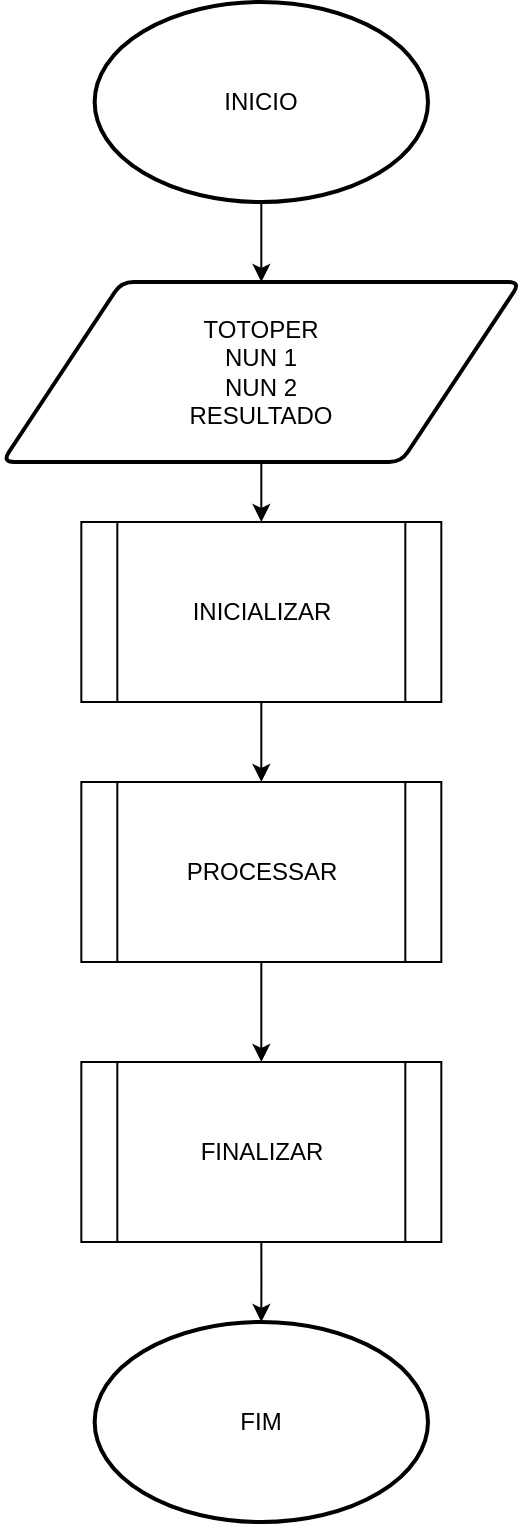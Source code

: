 <mxfile version="26.0.5" pages="4">
  <diagram name="INICIO" id="ijIxammTqOi96zBjeikI">
    <mxGraphModel dx="1467" dy="723" grid="1" gridSize="10" guides="1" tooltips="1" connect="1" arrows="1" fold="1" page="1" pageScale="1" pageWidth="827" pageHeight="1169" math="0" shadow="0">
      <root>
        <mxCell id="0" />
        <mxCell id="1" parent="0" />
        <mxCell id="c9dom3dKQo1metbrDHEO-7" style="edgeStyle=orthogonalEdgeStyle;rounded=0;orthogonalLoop=1;jettySize=auto;html=1;exitX=0.5;exitY=1;exitDx=0;exitDy=0;exitPerimeter=0;entryX=0.5;entryY=0;entryDx=0;entryDy=0;" edge="1" parent="1" source="c9dom3dKQo1metbrDHEO-1" target="c9dom3dKQo1metbrDHEO-3">
          <mxGeometry relative="1" as="geometry" />
        </mxCell>
        <mxCell id="c9dom3dKQo1metbrDHEO-1" value="INICIO" style="strokeWidth=2;html=1;shape=mxgraph.flowchart.start_1;whiteSpace=wrap;" vertex="1" parent="1">
          <mxGeometry x="347.33" y="27" width="166.66" height="100" as="geometry" />
        </mxCell>
        <mxCell id="c9dom3dKQo1metbrDHEO-2" value="FIM" style="strokeWidth=2;html=1;shape=mxgraph.flowchart.start_1;whiteSpace=wrap;" vertex="1" parent="1">
          <mxGeometry x="347.33" y="687" width="166.66" height="100" as="geometry" />
        </mxCell>
        <mxCell id="c9dom3dKQo1metbrDHEO-8" style="edgeStyle=orthogonalEdgeStyle;rounded=0;orthogonalLoop=1;jettySize=auto;html=1;exitX=0.5;exitY=1;exitDx=0;exitDy=0;entryX=0.5;entryY=0;entryDx=0;entryDy=0;" edge="1" parent="1" source="c9dom3dKQo1metbrDHEO-3" target="c9dom3dKQo1metbrDHEO-4">
          <mxGeometry relative="1" as="geometry" />
        </mxCell>
        <mxCell id="c9dom3dKQo1metbrDHEO-3" value="TOTOPER&lt;div&gt;NUN 1&lt;/div&gt;&lt;div&gt;NUN 2&lt;/div&gt;&lt;div&gt;RESULTADO&lt;/div&gt;" style="shape=parallelogram;html=1;strokeWidth=2;perimeter=parallelogramPerimeter;whiteSpace=wrap;rounded=1;arcSize=12;size=0.23;" vertex="1" parent="1">
          <mxGeometry x="301.16" y="167" width="259" height="90" as="geometry" />
        </mxCell>
        <mxCell id="c9dom3dKQo1metbrDHEO-9" style="edgeStyle=orthogonalEdgeStyle;rounded=0;orthogonalLoop=1;jettySize=auto;html=1;exitX=0.5;exitY=1;exitDx=0;exitDy=0;entryX=0.5;entryY=0;entryDx=0;entryDy=0;" edge="1" parent="1" source="c9dom3dKQo1metbrDHEO-4" target="c9dom3dKQo1metbrDHEO-5">
          <mxGeometry relative="1" as="geometry" />
        </mxCell>
        <UserObject label="INICIALIZAR" link="data:page/id,lYd3sBFdU9Jno9sXpVCc" id="c9dom3dKQo1metbrDHEO-4">
          <mxCell style="shape=process;whiteSpace=wrap;html=1;backgroundOutline=1;" vertex="1" parent="1">
            <mxGeometry x="340.66" y="287" width="180" height="90" as="geometry" />
          </mxCell>
        </UserObject>
        <mxCell id="c9dom3dKQo1metbrDHEO-10" style="edgeStyle=orthogonalEdgeStyle;rounded=0;orthogonalLoop=1;jettySize=auto;html=1;exitX=0.5;exitY=1;exitDx=0;exitDy=0;" edge="1" parent="1" source="c9dom3dKQo1metbrDHEO-5" target="c9dom3dKQo1metbrDHEO-6">
          <mxGeometry relative="1" as="geometry" />
        </mxCell>
        <UserObject label="PROCESSAR" link="data:page/id,c3IK7DuITS05cO3YF7bD" id="c9dom3dKQo1metbrDHEO-5">
          <mxCell style="shape=process;whiteSpace=wrap;html=1;backgroundOutline=1;" vertex="1" parent="1">
            <mxGeometry x="340.66" y="417" width="180" height="90" as="geometry" />
          </mxCell>
        </UserObject>
        <mxCell id="c9dom3dKQo1metbrDHEO-11" style="edgeStyle=orthogonalEdgeStyle;rounded=0;orthogonalLoop=1;jettySize=auto;html=1;exitX=0.5;exitY=1;exitDx=0;exitDy=0;" edge="1" parent="1" source="c9dom3dKQo1metbrDHEO-6" target="c9dom3dKQo1metbrDHEO-2">
          <mxGeometry relative="1" as="geometry" />
        </mxCell>
        <UserObject label="FINALIZAR" link="data:page/id,N35Rx_4Ykzt2fC9WNvye" id="c9dom3dKQo1metbrDHEO-6">
          <mxCell style="shape=process;whiteSpace=wrap;html=1;backgroundOutline=1;" vertex="1" parent="1">
            <mxGeometry x="340.66" y="557" width="180" height="90" as="geometry" />
          </mxCell>
        </UserObject>
      </root>
    </mxGraphModel>
  </diagram>
  <diagram id="lYd3sBFdU9Jno9sXpVCc" name="INICIALIZAR">
    <mxGraphModel dx="1257" dy="620" grid="1" gridSize="10" guides="1" tooltips="1" connect="1" arrows="1" fold="1" page="1" pageScale="1" pageWidth="827" pageHeight="1169" math="0" shadow="0">
      <root>
        <mxCell id="0" />
        <mxCell id="1" parent="0" />
        <mxCell id="oMLBAEy1XHqoyangQ8va-1" value="&lt;font style=&quot;vertical-align: inherit;&quot;&gt;&lt;font style=&quot;vertical-align: inherit;&quot;&gt;INICIALIZAR&lt;/font&gt;&lt;/font&gt;" style="strokeWidth=2;html=1;shape=mxgraph.flowchart.start_1;whiteSpace=wrap;" vertex="1" parent="1">
          <mxGeometry x="380" y="110" width="150" height="90" as="geometry" />
        </mxCell>
        <mxCell id="oMLBAEy1XHqoyangQ8va-2" value="&lt;div&gt;&lt;font style=&quot;vertical-align: inherit;&quot;&gt;&lt;font style=&quot;vertical-align: inherit;&quot;&gt;&lt;br&gt;&lt;/font&gt;&lt;/font&gt;&lt;/div&gt;&lt;font style=&quot;vertical-align: inherit;&quot;&gt;&lt;font style=&quot;vertical-align: inherit;&quot;&gt;NUN 1&lt;/font&gt;&lt;/font&gt;&lt;div&gt;&lt;font style=&quot;vertical-align: inherit;&quot;&gt;&lt;font style=&quot;vertical-align: inherit;&quot;&gt;&lt;font style=&quot;vertical-align: inherit;&quot;&gt;&lt;font style=&quot;vertical-align: inherit;&quot;&gt;NUN 2&lt;/font&gt;&lt;/font&gt;&lt;/font&gt;&lt;/font&gt;&lt;/div&gt;" style="html=1;strokeWidth=2;shape=manualInput;whiteSpace=wrap;rounded=1;size=26;arcSize=11;" vertex="1" parent="1">
          <mxGeometry x="396.67" y="280" width="116.67" height="70" as="geometry" />
        </mxCell>
        <mxCell id="oMLBAEy1XHqoyangQ8va-3" value="&lt;font style=&quot;vertical-align: inherit;&quot;&gt;&lt;font style=&quot;vertical-align: inherit;&quot;&gt;FIM&lt;/font&gt;&lt;/font&gt;" style="strokeWidth=2;html=1;shape=mxgraph.flowchart.start_1;whiteSpace=wrap;" vertex="1" parent="1">
          <mxGeometry x="380" y="410" width="150" height="90" as="geometry" />
        </mxCell>
        <mxCell id="oMLBAEy1XHqoyangQ8va-4" style="edgeStyle=orthogonalEdgeStyle;rounded=0;orthogonalLoop=1;jettySize=auto;html=1;exitX=0.5;exitY=1;exitDx=0;exitDy=0;exitPerimeter=0;entryX=0.507;entryY=0.143;entryDx=0;entryDy=0;entryPerimeter=0;" edge="1" parent="1" source="oMLBAEy1XHqoyangQ8va-1" target="oMLBAEy1XHqoyangQ8va-2">
          <mxGeometry relative="1" as="geometry" />
        </mxCell>
        <mxCell id="oMLBAEy1XHqoyangQ8va-5" style="edgeStyle=orthogonalEdgeStyle;rounded=0;orthogonalLoop=1;jettySize=auto;html=1;exitX=0.5;exitY=1;exitDx=0;exitDy=0;entryX=0.5;entryY=0;entryDx=0;entryDy=0;entryPerimeter=0;" edge="1" parent="1" source="oMLBAEy1XHqoyangQ8va-2" target="oMLBAEy1XHqoyangQ8va-3">
          <mxGeometry relative="1" as="geometry" />
        </mxCell>
      </root>
    </mxGraphModel>
  </diagram>
  <diagram id="c3IK7DuITS05cO3YF7bD" name="PROCESSAR">
    <mxGraphModel dx="1467" dy="723" grid="1" gridSize="10" guides="1" tooltips="1" connect="1" arrows="1" fold="1" page="1" pageScale="1" pageWidth="1169" pageHeight="827" math="0" shadow="0">
      <root>
        <mxCell id="0" />
        <mxCell id="1" parent="0" />
        <mxCell id="b1vwwW304WGZFERmFhpN-2" value="INICIO" style="strokeWidth=2;html=1;shape=mxgraph.flowchart.start_1;whiteSpace=wrap;" vertex="1" parent="1">
          <mxGeometry x="56.33" y="27" width="166.66" height="100" as="geometry" />
        </mxCell>
        <mxCell id="b1vwwW304WGZFERmFhpN-3" value="FIM" style="strokeWidth=2;html=1;shape=mxgraph.flowchart.start_1;whiteSpace=wrap;" vertex="1" parent="1">
          <mxGeometry x="56.33" y="710" width="166.66" height="100" as="geometry" />
        </mxCell>
        <mxCell id="-v9y3lGBlDSTM41ugrpv-10" style="edgeStyle=orthogonalEdgeStyle;rounded=0;orthogonalLoop=1;jettySize=auto;html=1;exitX=0.5;exitY=1;exitDx=0;exitDy=0;entryX=0.5;entryY=0;entryDx=0;entryDy=0;" edge="1" parent="1" source="b1vwwW304WGZFERmFhpN-7" target="-v9y3lGBlDSTM41ugrpv-5">
          <mxGeometry relative="1" as="geometry" />
        </mxCell>
        <UserObject label="SOMA" link="data:page/id,lYd3sBFdU9Jno9sXpVCc" id="b1vwwW304WGZFERmFhpN-7">
          <mxCell style="shape=process;whiteSpace=wrap;html=1;backgroundOutline=1;" vertex="1" parent="1">
            <mxGeometry x="49.66" y="280" width="180" height="63" as="geometry" />
          </mxCell>
        </UserObject>
        <mxCell id="-v9y3lGBlDSTM41ugrpv-9" style="edgeStyle=orthogonalEdgeStyle;rounded=0;orthogonalLoop=1;jettySize=auto;html=1;exitX=0.5;exitY=1;exitDx=0;exitDy=0;exitPerimeter=0;entryX=0.5;entryY=0;entryDx=0;entryDy=0;" edge="1" parent="1" source="-v9y3lGBlDSTM41ugrpv-1" target="b1vwwW304WGZFERmFhpN-7">
          <mxGeometry relative="1" as="geometry" />
        </mxCell>
        <mxCell id="-v9y3lGBlDSTM41ugrpv-1" value="NUN1&lt;div&gt;NUN2&lt;/div&gt;" style="strokeWidth=2;html=1;shape=mxgraph.flowchart.display;whiteSpace=wrap;" vertex="1" parent="1">
          <mxGeometry x="56.33" y="150" width="166.67" height="100" as="geometry" />
        </mxCell>
        <mxCell id="-v9y3lGBlDSTM41ugrpv-3" style="edgeStyle=orthogonalEdgeStyle;rounded=0;orthogonalLoop=1;jettySize=auto;html=1;exitX=0.5;exitY=1;exitDx=0;exitDy=0;exitPerimeter=0;entryX=0.5;entryY=0;entryDx=0;entryDy=0;entryPerimeter=0;" edge="1" parent="1" source="b1vwwW304WGZFERmFhpN-2" target="-v9y3lGBlDSTM41ugrpv-1">
          <mxGeometry relative="1" as="geometry" />
        </mxCell>
        <mxCell id="-v9y3lGBlDSTM41ugrpv-11" style="edgeStyle=orthogonalEdgeStyle;rounded=0;orthogonalLoop=1;jettySize=auto;html=1;exitX=0.5;exitY=1;exitDx=0;exitDy=0;entryX=0.5;entryY=0;entryDx=0;entryDy=0;" edge="1" parent="1" source="-v9y3lGBlDSTM41ugrpv-5" target="-v9y3lGBlDSTM41ugrpv-6">
          <mxGeometry relative="1" as="geometry" />
        </mxCell>
        <UserObject label="SUBTRACAO" link="data:page/id,lYd3sBFdU9Jno9sXpVCc" id="-v9y3lGBlDSTM41ugrpv-5">
          <mxCell style="shape=process;whiteSpace=wrap;html=1;backgroundOutline=1;" vertex="1" parent="1">
            <mxGeometry x="49.66" y="360" width="180" height="63" as="geometry" />
          </mxCell>
        </UserObject>
        <mxCell id="-v9y3lGBlDSTM41ugrpv-12" style="edgeStyle=orthogonalEdgeStyle;rounded=0;orthogonalLoop=1;jettySize=auto;html=1;exitX=0.5;exitY=1;exitDx=0;exitDy=0;entryX=0.5;entryY=0;entryDx=0;entryDy=0;" edge="1" parent="1" source="-v9y3lGBlDSTM41ugrpv-6" target="-v9y3lGBlDSTM41ugrpv-7">
          <mxGeometry relative="1" as="geometry" />
        </mxCell>
        <UserObject label="MULTIPLICACAO" link="data:page/id,lYd3sBFdU9Jno9sXpVCc" id="-v9y3lGBlDSTM41ugrpv-6">
          <mxCell style="shape=process;whiteSpace=wrap;html=1;backgroundOutline=1;" vertex="1" parent="1">
            <mxGeometry x="49.66" y="450" width="180" height="63" as="geometry" />
          </mxCell>
        </UserObject>
        <mxCell id="-v9y3lGBlDSTM41ugrpv-13" style="edgeStyle=orthogonalEdgeStyle;rounded=0;orthogonalLoop=1;jettySize=auto;html=1;exitX=0.5;exitY=1;exitDx=0;exitDy=0;entryX=0.5;entryY=0;entryDx=0;entryDy=0;" edge="1" parent="1" source="-v9y3lGBlDSTM41ugrpv-7" target="-v9y3lGBlDSTM41ugrpv-8">
          <mxGeometry relative="1" as="geometry" />
        </mxCell>
        <UserObject label="DIVISAO" link="data:page/id,lYd3sBFdU9Jno9sXpVCc" id="-v9y3lGBlDSTM41ugrpv-7">
          <mxCell style="shape=process;whiteSpace=wrap;html=1;backgroundOutline=1;" vertex="1" parent="1">
            <mxGeometry x="49.66" y="540" width="180" height="63" as="geometry" />
          </mxCell>
        </UserObject>
        <UserObject label="MEDIA" link="data:page/id,lYd3sBFdU9Jno9sXpVCc" id="-v9y3lGBlDSTM41ugrpv-8">
          <mxCell style="shape=process;whiteSpace=wrap;html=1;backgroundOutline=1;" vertex="1" parent="1">
            <mxGeometry x="49.66" y="620" width="180" height="63" as="geometry" />
          </mxCell>
        </UserObject>
        <mxCell id="-v9y3lGBlDSTM41ugrpv-14" style="edgeStyle=orthogonalEdgeStyle;rounded=0;orthogonalLoop=1;jettySize=auto;html=1;exitX=0.5;exitY=1;exitDx=0;exitDy=0;entryX=0.5;entryY=0;entryDx=0;entryDy=0;entryPerimeter=0;" edge="1" parent="1" source="-v9y3lGBlDSTM41ugrpv-8" target="b1vwwW304WGZFERmFhpN-3">
          <mxGeometry relative="1" as="geometry" />
        </mxCell>
        <mxCell id="-v9y3lGBlDSTM41ugrpv-19" style="edgeStyle=orthogonalEdgeStyle;rounded=0;orthogonalLoop=1;jettySize=auto;html=1;exitX=0.5;exitY=1;exitDx=0;exitDy=0;exitPerimeter=0;entryX=0.5;entryY=0;entryDx=0;entryDy=0;" edge="1" parent="1" source="-v9y3lGBlDSTM41ugrpv-15" target="-v9y3lGBlDSTM41ugrpv-17">
          <mxGeometry relative="1" as="geometry" />
        </mxCell>
        <mxCell id="-v9y3lGBlDSTM41ugrpv-15" value="SOMA" style="strokeWidth=2;html=1;shape=mxgraph.flowchart.start_1;whiteSpace=wrap;" vertex="1" parent="1">
          <mxGeometry x="270" y="27" width="166.66" height="100" as="geometry" />
        </mxCell>
        <mxCell id="-v9y3lGBlDSTM41ugrpv-16" value="RES" style="strokeWidth=2;html=1;shape=mxgraph.flowchart.display;whiteSpace=wrap;" vertex="1" parent="1">
          <mxGeometry x="269.99" y="250" width="166.67" height="100" as="geometry" />
        </mxCell>
        <mxCell id="-v9y3lGBlDSTM41ugrpv-17" value="RES = NUN1 + NUN2&lt;div&gt;TOTOPER + 1&lt;/div&gt;" style="rounded=1;whiteSpace=wrap;html=1;absoluteArcSize=1;arcSize=14;strokeWidth=2;" vertex="1" parent="1">
          <mxGeometry x="273.32" y="150" width="160" height="70" as="geometry" />
        </mxCell>
        <mxCell id="-v9y3lGBlDSTM41ugrpv-18" value="FIM" style="strokeWidth=2;html=1;shape=mxgraph.flowchart.start_1;whiteSpace=wrap;" vertex="1" parent="1">
          <mxGeometry x="270" y="380" width="166.66" height="100" as="geometry" />
        </mxCell>
        <mxCell id="-v9y3lGBlDSTM41ugrpv-20" style="edgeStyle=orthogonalEdgeStyle;rounded=0;orthogonalLoop=1;jettySize=auto;html=1;exitX=0.5;exitY=1;exitDx=0;exitDy=0;entryX=0.5;entryY=0;entryDx=0;entryDy=0;entryPerimeter=0;" edge="1" parent="1" source="-v9y3lGBlDSTM41ugrpv-17" target="-v9y3lGBlDSTM41ugrpv-16">
          <mxGeometry relative="1" as="geometry" />
        </mxCell>
        <mxCell id="-v9y3lGBlDSTM41ugrpv-21" style="edgeStyle=orthogonalEdgeStyle;rounded=0;orthogonalLoop=1;jettySize=auto;html=1;exitX=0.5;exitY=1;exitDx=0;exitDy=0;exitPerimeter=0;entryX=0.5;entryY=0;entryDx=0;entryDy=0;entryPerimeter=0;" edge="1" parent="1" source="-v9y3lGBlDSTM41ugrpv-16" target="-v9y3lGBlDSTM41ugrpv-18">
          <mxGeometry relative="1" as="geometry" />
        </mxCell>
        <mxCell id="-v9y3lGBlDSTM41ugrpv-22" style="edgeStyle=orthogonalEdgeStyle;rounded=0;orthogonalLoop=1;jettySize=auto;html=1;exitX=0.5;exitY=1;exitDx=0;exitDy=0;exitPerimeter=0;entryX=0.5;entryY=0;entryDx=0;entryDy=0;" edge="1" parent="1" source="-v9y3lGBlDSTM41ugrpv-23" target="-v9y3lGBlDSTM41ugrpv-25">
          <mxGeometry relative="1" as="geometry" />
        </mxCell>
        <mxCell id="-v9y3lGBlDSTM41ugrpv-23" value="SUBTRACAO" style="strokeWidth=2;html=1;shape=mxgraph.flowchart.start_1;whiteSpace=wrap;" vertex="1" parent="1">
          <mxGeometry x="449" y="24" width="166.66" height="100" as="geometry" />
        </mxCell>
        <mxCell id="-v9y3lGBlDSTM41ugrpv-24" value="RES" style="strokeWidth=2;html=1;shape=mxgraph.flowchart.display;whiteSpace=wrap;" vertex="1" parent="1">
          <mxGeometry x="448.99" y="247" width="166.67" height="100" as="geometry" />
        </mxCell>
        <mxCell id="-v9y3lGBlDSTM41ugrpv-25" value="RES = NUN1 - NUN2&lt;div&gt;TOTOPER + 1&lt;/div&gt;" style="rounded=1;whiteSpace=wrap;html=1;absoluteArcSize=1;arcSize=14;strokeWidth=2;" vertex="1" parent="1">
          <mxGeometry x="458.08" y="150" width="148.5" height="70" as="geometry" />
        </mxCell>
        <mxCell id="-v9y3lGBlDSTM41ugrpv-26" value="FIM" style="strokeWidth=2;html=1;shape=mxgraph.flowchart.start_1;whiteSpace=wrap;" vertex="1" parent="1">
          <mxGeometry x="449" y="377" width="166.66" height="100" as="geometry" />
        </mxCell>
        <mxCell id="-v9y3lGBlDSTM41ugrpv-27" style="edgeStyle=orthogonalEdgeStyle;rounded=0;orthogonalLoop=1;jettySize=auto;html=1;exitX=0.5;exitY=1;exitDx=0;exitDy=0;entryX=0.5;entryY=0;entryDx=0;entryDy=0;entryPerimeter=0;" edge="1" parent="1" source="-v9y3lGBlDSTM41ugrpv-25" target="-v9y3lGBlDSTM41ugrpv-24">
          <mxGeometry relative="1" as="geometry" />
        </mxCell>
        <mxCell id="-v9y3lGBlDSTM41ugrpv-28" style="edgeStyle=orthogonalEdgeStyle;rounded=0;orthogonalLoop=1;jettySize=auto;html=1;exitX=0.5;exitY=1;exitDx=0;exitDy=0;exitPerimeter=0;entryX=0.5;entryY=0;entryDx=0;entryDy=0;entryPerimeter=0;" edge="1" parent="1" source="-v9y3lGBlDSTM41ugrpv-24" target="-v9y3lGBlDSTM41ugrpv-26">
          <mxGeometry relative="1" as="geometry" />
        </mxCell>
        <mxCell id="-v9y3lGBlDSTM41ugrpv-29" style="edgeStyle=orthogonalEdgeStyle;rounded=0;orthogonalLoop=1;jettySize=auto;html=1;exitX=0.5;exitY=1;exitDx=0;exitDy=0;exitPerimeter=0;entryX=0.5;entryY=0;entryDx=0;entryDy=0;" edge="1" parent="1" source="-v9y3lGBlDSTM41ugrpv-30" target="-v9y3lGBlDSTM41ugrpv-32">
          <mxGeometry relative="1" as="geometry" />
        </mxCell>
        <mxCell id="-v9y3lGBlDSTM41ugrpv-30" value="MULTIPLICACAO" style="strokeWidth=2;html=1;shape=mxgraph.flowchart.start_1;whiteSpace=wrap;" vertex="1" parent="1">
          <mxGeometry x="631" y="24" width="166.66" height="100" as="geometry" />
        </mxCell>
        <mxCell id="-v9y3lGBlDSTM41ugrpv-31" value="RES" style="strokeWidth=2;html=1;shape=mxgraph.flowchart.display;whiteSpace=wrap;" vertex="1" parent="1">
          <mxGeometry x="630.99" y="247" width="166.67" height="100" as="geometry" />
        </mxCell>
        <mxCell id="-v9y3lGBlDSTM41ugrpv-32" value="RES = NUN1 * NUN2&lt;div&gt;TOTOPER + 1&lt;/div&gt;" style="rounded=1;whiteSpace=wrap;html=1;absoluteArcSize=1;arcSize=14;strokeWidth=2;" vertex="1" parent="1">
          <mxGeometry x="635.08" y="150" width="158.5" height="70" as="geometry" />
        </mxCell>
        <mxCell id="-v9y3lGBlDSTM41ugrpv-33" value="FIM" style="strokeWidth=2;html=1;shape=mxgraph.flowchart.start_1;whiteSpace=wrap;" vertex="1" parent="1">
          <mxGeometry x="631" y="377" width="166.66" height="100" as="geometry" />
        </mxCell>
        <mxCell id="-v9y3lGBlDSTM41ugrpv-34" style="edgeStyle=orthogonalEdgeStyle;rounded=0;orthogonalLoop=1;jettySize=auto;html=1;exitX=0.5;exitY=1;exitDx=0;exitDy=0;entryX=0.5;entryY=0;entryDx=0;entryDy=0;entryPerimeter=0;" edge="1" parent="1" source="-v9y3lGBlDSTM41ugrpv-32" target="-v9y3lGBlDSTM41ugrpv-31">
          <mxGeometry relative="1" as="geometry" />
        </mxCell>
        <mxCell id="-v9y3lGBlDSTM41ugrpv-35" style="edgeStyle=orthogonalEdgeStyle;rounded=0;orthogonalLoop=1;jettySize=auto;html=1;exitX=0.5;exitY=1;exitDx=0;exitDy=0;exitPerimeter=0;entryX=0.5;entryY=0;entryDx=0;entryDy=0;entryPerimeter=0;" edge="1" parent="1" source="-v9y3lGBlDSTM41ugrpv-31" target="-v9y3lGBlDSTM41ugrpv-33">
          <mxGeometry relative="1" as="geometry" />
        </mxCell>
        <mxCell id="-v9y3lGBlDSTM41ugrpv-36" style="edgeStyle=orthogonalEdgeStyle;rounded=0;orthogonalLoop=1;jettySize=auto;html=1;exitX=0.5;exitY=1;exitDx=0;exitDy=0;exitPerimeter=0;entryX=0.5;entryY=0;entryDx=0;entryDy=0;" edge="1" parent="1" source="-v9y3lGBlDSTM41ugrpv-37" target="-v9y3lGBlDSTM41ugrpv-39">
          <mxGeometry relative="1" as="geometry" />
        </mxCell>
        <mxCell id="-v9y3lGBlDSTM41ugrpv-37" value="DIVISAO" style="strokeWidth=2;html=1;shape=mxgraph.flowchart.start_1;whiteSpace=wrap;" vertex="1" parent="1">
          <mxGeometry x="807" y="24" width="166.66" height="100" as="geometry" />
        </mxCell>
        <mxCell id="-v9y3lGBlDSTM41ugrpv-38" value="RES" style="strokeWidth=2;html=1;shape=mxgraph.flowchart.display;whiteSpace=wrap;" vertex="1" parent="1">
          <mxGeometry x="806.99" y="247" width="166.67" height="100" as="geometry" />
        </mxCell>
        <mxCell id="-v9y3lGBlDSTM41ugrpv-39" value="RES = NUN1 / NUN2&lt;div&gt;TOTOPER + 1&lt;/div&gt;" style="rounded=1;whiteSpace=wrap;html=1;absoluteArcSize=1;arcSize=14;strokeWidth=2;" vertex="1" parent="1">
          <mxGeometry x="815.08" y="150" width="150.5" height="70" as="geometry" />
        </mxCell>
        <mxCell id="-v9y3lGBlDSTM41ugrpv-40" value="FIM" style="strokeWidth=2;html=1;shape=mxgraph.flowchart.start_1;whiteSpace=wrap;" vertex="1" parent="1">
          <mxGeometry x="807" y="377" width="166.66" height="100" as="geometry" />
        </mxCell>
        <mxCell id="-v9y3lGBlDSTM41ugrpv-41" style="edgeStyle=orthogonalEdgeStyle;rounded=0;orthogonalLoop=1;jettySize=auto;html=1;exitX=0.5;exitY=1;exitDx=0;exitDy=0;entryX=0.5;entryY=0;entryDx=0;entryDy=0;entryPerimeter=0;" edge="1" parent="1" source="-v9y3lGBlDSTM41ugrpv-39" target="-v9y3lGBlDSTM41ugrpv-38">
          <mxGeometry relative="1" as="geometry" />
        </mxCell>
        <mxCell id="-v9y3lGBlDSTM41ugrpv-42" style="edgeStyle=orthogonalEdgeStyle;rounded=0;orthogonalLoop=1;jettySize=auto;html=1;exitX=0.5;exitY=1;exitDx=0;exitDy=0;exitPerimeter=0;entryX=0.5;entryY=0;entryDx=0;entryDy=0;entryPerimeter=0;" edge="1" parent="1" source="-v9y3lGBlDSTM41ugrpv-38" target="-v9y3lGBlDSTM41ugrpv-40">
          <mxGeometry relative="1" as="geometry" />
        </mxCell>
        <mxCell id="-v9y3lGBlDSTM41ugrpv-43" style="edgeStyle=orthogonalEdgeStyle;rounded=0;orthogonalLoop=1;jettySize=auto;html=1;exitX=0.5;exitY=1;exitDx=0;exitDy=0;exitPerimeter=0;entryX=0.5;entryY=0;entryDx=0;entryDy=0;" edge="1" parent="1" source="-v9y3lGBlDSTM41ugrpv-44" target="-v9y3lGBlDSTM41ugrpv-46">
          <mxGeometry relative="1" as="geometry" />
        </mxCell>
        <mxCell id="-v9y3lGBlDSTM41ugrpv-44" value="MEDIA" style="strokeWidth=2;html=1;shape=mxgraph.flowchart.start_1;whiteSpace=wrap;" vertex="1" parent="1">
          <mxGeometry x="988" y="24" width="166.66" height="100" as="geometry" />
        </mxCell>
        <mxCell id="-v9y3lGBlDSTM41ugrpv-45" value="RES" style="strokeWidth=2;html=1;shape=mxgraph.flowchart.display;whiteSpace=wrap;" vertex="1" parent="1">
          <mxGeometry x="987.99" y="247" width="166.67" height="100" as="geometry" />
        </mxCell>
        <mxCell id="-v9y3lGBlDSTM41ugrpv-46" value="RES = (NUN1 + NUN2) / 2&lt;div&gt;TOTOPER + 1&lt;/div&gt;" style="rounded=1;whiteSpace=wrap;html=1;absoluteArcSize=1;arcSize=14;strokeWidth=2;" vertex="1" parent="1">
          <mxGeometry x="996.08" y="150" width="150.5" height="70" as="geometry" />
        </mxCell>
        <mxCell id="-v9y3lGBlDSTM41ugrpv-47" value="FIM" style="strokeWidth=2;html=1;shape=mxgraph.flowchart.start_1;whiteSpace=wrap;" vertex="1" parent="1">
          <mxGeometry x="988" y="377" width="166.66" height="100" as="geometry" />
        </mxCell>
        <mxCell id="-v9y3lGBlDSTM41ugrpv-48" style="edgeStyle=orthogonalEdgeStyle;rounded=0;orthogonalLoop=1;jettySize=auto;html=1;exitX=0.5;exitY=1;exitDx=0;exitDy=0;entryX=0.5;entryY=0;entryDx=0;entryDy=0;entryPerimeter=0;" edge="1" parent="1" source="-v9y3lGBlDSTM41ugrpv-46" target="-v9y3lGBlDSTM41ugrpv-45">
          <mxGeometry relative="1" as="geometry" />
        </mxCell>
        <mxCell id="-v9y3lGBlDSTM41ugrpv-49" style="edgeStyle=orthogonalEdgeStyle;rounded=0;orthogonalLoop=1;jettySize=auto;html=1;exitX=0.5;exitY=1;exitDx=0;exitDy=0;exitPerimeter=0;entryX=0.5;entryY=0;entryDx=0;entryDy=0;entryPerimeter=0;" edge="1" parent="1" source="-v9y3lGBlDSTM41ugrpv-45" target="-v9y3lGBlDSTM41ugrpv-47">
          <mxGeometry relative="1" as="geometry" />
        </mxCell>
      </root>
    </mxGraphModel>
  </diagram>
  <diagram id="N35Rx_4Ykzt2fC9WNvye" name="FINALIZAR">
    <mxGraphModel dx="430" dy="620" grid="1" gridSize="10" guides="1" tooltips="1" connect="1" arrows="1" fold="1" page="1" pageScale="1" pageWidth="827" pageHeight="1169" math="0" shadow="0">
      <root>
        <mxCell id="0" />
        <mxCell id="1" parent="0" />
        <mxCell id="6Q7ZpNIBcp7ABmz37N1u-2" value="FINALIZAR" style="strokeWidth=2;html=1;shape=mxgraph.flowchart.start_1;whiteSpace=wrap;" vertex="1" parent="1">
          <mxGeometry x="1157.01" y="80" width="166.66" height="100" as="geometry" />
        </mxCell>
        <mxCell id="6Q7ZpNIBcp7ABmz37N1u-3" value="TOTOPER" style="strokeWidth=2;html=1;shape=mxgraph.flowchart.display;whiteSpace=wrap;" vertex="1" parent="1">
          <mxGeometry x="1157" y="250" width="166.67" height="100" as="geometry" />
        </mxCell>
        <mxCell id="6Q7ZpNIBcp7ABmz37N1u-5" value="FIM" style="strokeWidth=2;html=1;shape=mxgraph.flowchart.start_1;whiteSpace=wrap;" vertex="1" parent="1">
          <mxGeometry x="1157" y="433" width="166.66" height="100" as="geometry" />
        </mxCell>
        <mxCell id="6Q7ZpNIBcp7ABmz37N1u-7" style="edgeStyle=orthogonalEdgeStyle;rounded=0;orthogonalLoop=1;jettySize=auto;html=1;exitX=0.5;exitY=1;exitDx=0;exitDy=0;exitPerimeter=0;entryX=0.5;entryY=0;entryDx=0;entryDy=0;entryPerimeter=0;" edge="1" parent="1" source="6Q7ZpNIBcp7ABmz37N1u-3" target="6Q7ZpNIBcp7ABmz37N1u-5">
          <mxGeometry relative="1" as="geometry" />
        </mxCell>
        <mxCell id="6Q7ZpNIBcp7ABmz37N1u-8" style="edgeStyle=orthogonalEdgeStyle;rounded=0;orthogonalLoop=1;jettySize=auto;html=1;exitX=0.5;exitY=1;exitDx=0;exitDy=0;exitPerimeter=0;entryX=0.5;entryY=0;entryDx=0;entryDy=0;entryPerimeter=0;" edge="1" parent="1" source="6Q7ZpNIBcp7ABmz37N1u-2" target="6Q7ZpNIBcp7ABmz37N1u-3">
          <mxGeometry relative="1" as="geometry" />
        </mxCell>
      </root>
    </mxGraphModel>
  </diagram>
</mxfile>

